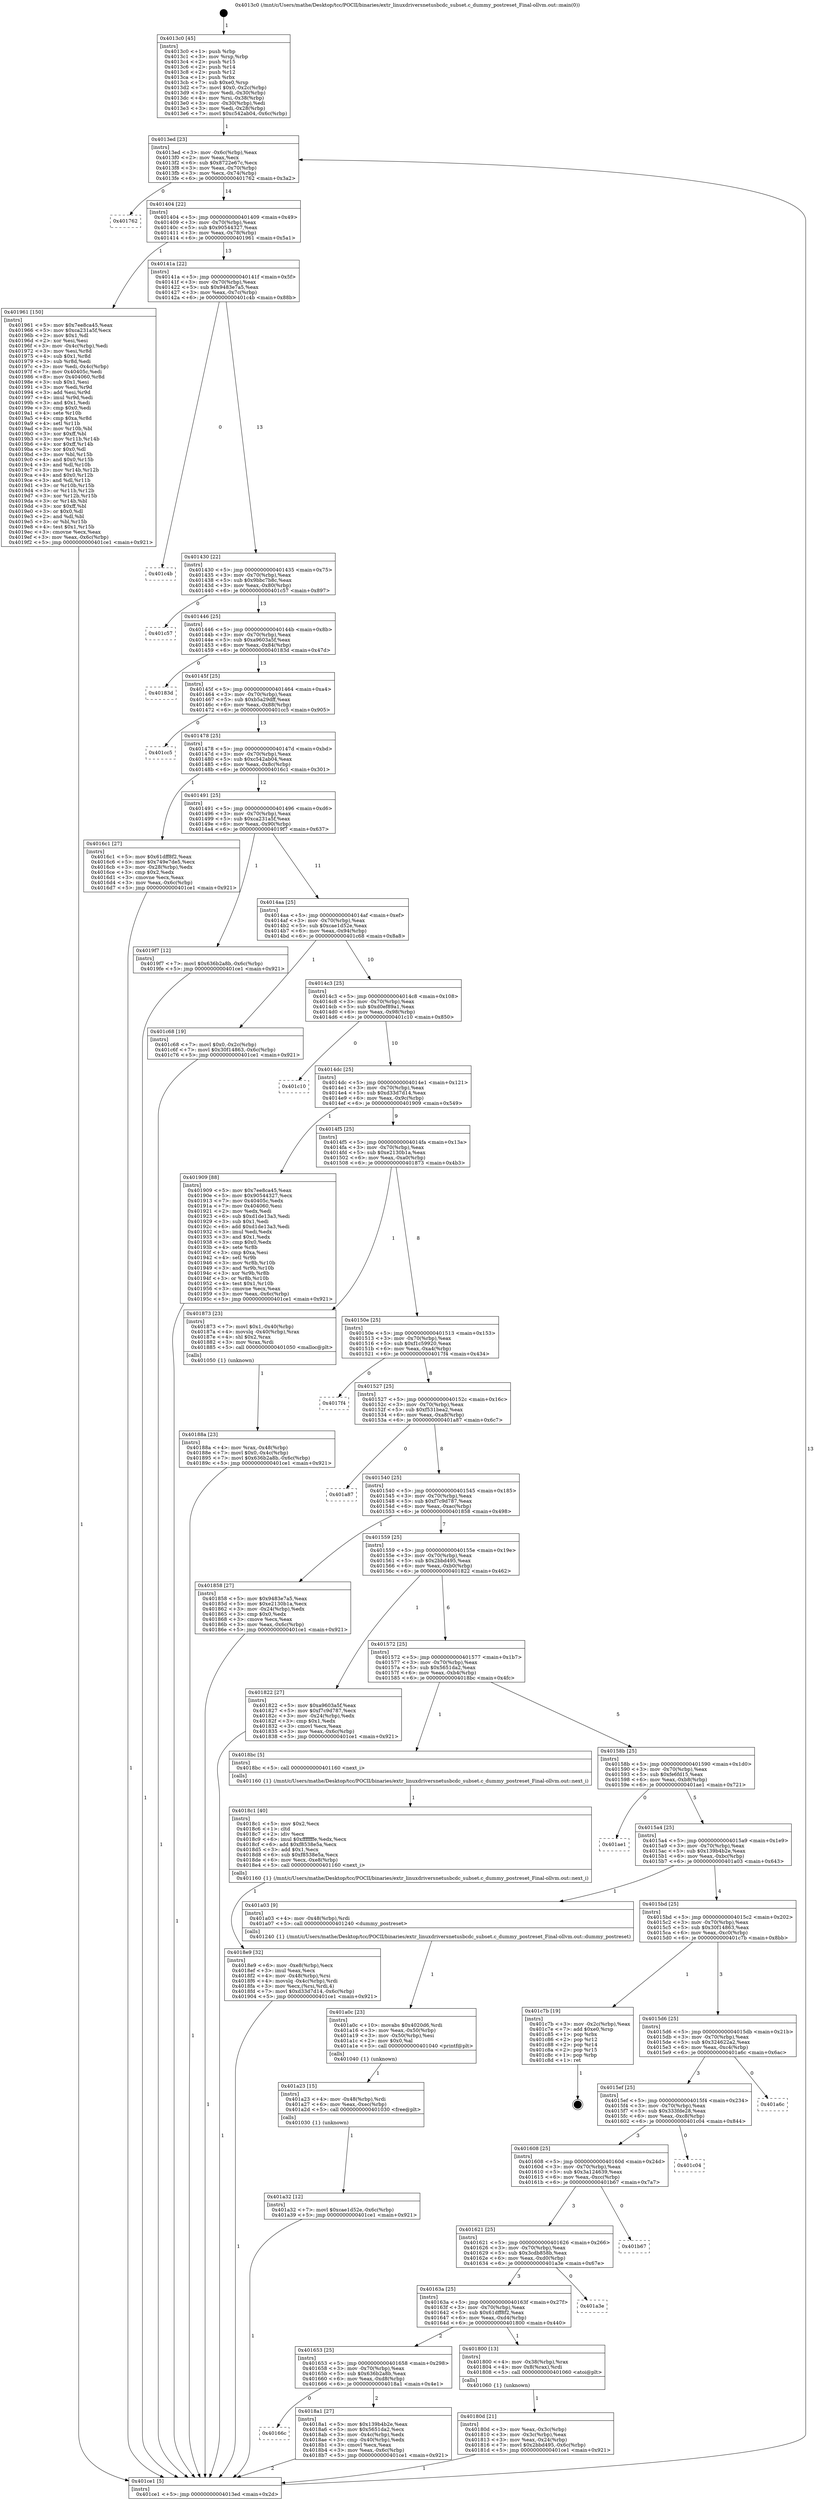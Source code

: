 digraph "0x4013c0" {
  label = "0x4013c0 (/mnt/c/Users/mathe/Desktop/tcc/POCII/binaries/extr_linuxdriversnetusbcdc_subset.c_dummy_postreset_Final-ollvm.out::main(0))"
  labelloc = "t"
  node[shape=record]

  Entry [label="",width=0.3,height=0.3,shape=circle,fillcolor=black,style=filled]
  "0x4013ed" [label="{
     0x4013ed [23]\l
     | [instrs]\l
     &nbsp;&nbsp;0x4013ed \<+3\>: mov -0x6c(%rbp),%eax\l
     &nbsp;&nbsp;0x4013f0 \<+2\>: mov %eax,%ecx\l
     &nbsp;&nbsp;0x4013f2 \<+6\>: sub $0x8722e67c,%ecx\l
     &nbsp;&nbsp;0x4013f8 \<+3\>: mov %eax,-0x70(%rbp)\l
     &nbsp;&nbsp;0x4013fb \<+3\>: mov %ecx,-0x74(%rbp)\l
     &nbsp;&nbsp;0x4013fe \<+6\>: je 0000000000401762 \<main+0x3a2\>\l
  }"]
  "0x401762" [label="{
     0x401762\l
  }", style=dashed]
  "0x401404" [label="{
     0x401404 [22]\l
     | [instrs]\l
     &nbsp;&nbsp;0x401404 \<+5\>: jmp 0000000000401409 \<main+0x49\>\l
     &nbsp;&nbsp;0x401409 \<+3\>: mov -0x70(%rbp),%eax\l
     &nbsp;&nbsp;0x40140c \<+5\>: sub $0x90544327,%eax\l
     &nbsp;&nbsp;0x401411 \<+3\>: mov %eax,-0x78(%rbp)\l
     &nbsp;&nbsp;0x401414 \<+6\>: je 0000000000401961 \<main+0x5a1\>\l
  }"]
  Exit [label="",width=0.3,height=0.3,shape=circle,fillcolor=black,style=filled,peripheries=2]
  "0x401961" [label="{
     0x401961 [150]\l
     | [instrs]\l
     &nbsp;&nbsp;0x401961 \<+5\>: mov $0x7ee8ca45,%eax\l
     &nbsp;&nbsp;0x401966 \<+5\>: mov $0xca231a5f,%ecx\l
     &nbsp;&nbsp;0x40196b \<+2\>: mov $0x1,%dl\l
     &nbsp;&nbsp;0x40196d \<+2\>: xor %esi,%esi\l
     &nbsp;&nbsp;0x40196f \<+3\>: mov -0x4c(%rbp),%edi\l
     &nbsp;&nbsp;0x401972 \<+3\>: mov %esi,%r8d\l
     &nbsp;&nbsp;0x401975 \<+4\>: sub $0x1,%r8d\l
     &nbsp;&nbsp;0x401979 \<+3\>: sub %r8d,%edi\l
     &nbsp;&nbsp;0x40197c \<+3\>: mov %edi,-0x4c(%rbp)\l
     &nbsp;&nbsp;0x40197f \<+7\>: mov 0x40405c,%edi\l
     &nbsp;&nbsp;0x401986 \<+8\>: mov 0x404060,%r8d\l
     &nbsp;&nbsp;0x40198e \<+3\>: sub $0x1,%esi\l
     &nbsp;&nbsp;0x401991 \<+3\>: mov %edi,%r9d\l
     &nbsp;&nbsp;0x401994 \<+3\>: add %esi,%r9d\l
     &nbsp;&nbsp;0x401997 \<+4\>: imul %r9d,%edi\l
     &nbsp;&nbsp;0x40199b \<+3\>: and $0x1,%edi\l
     &nbsp;&nbsp;0x40199e \<+3\>: cmp $0x0,%edi\l
     &nbsp;&nbsp;0x4019a1 \<+4\>: sete %r10b\l
     &nbsp;&nbsp;0x4019a5 \<+4\>: cmp $0xa,%r8d\l
     &nbsp;&nbsp;0x4019a9 \<+4\>: setl %r11b\l
     &nbsp;&nbsp;0x4019ad \<+3\>: mov %r10b,%bl\l
     &nbsp;&nbsp;0x4019b0 \<+3\>: xor $0xff,%bl\l
     &nbsp;&nbsp;0x4019b3 \<+3\>: mov %r11b,%r14b\l
     &nbsp;&nbsp;0x4019b6 \<+4\>: xor $0xff,%r14b\l
     &nbsp;&nbsp;0x4019ba \<+3\>: xor $0x0,%dl\l
     &nbsp;&nbsp;0x4019bd \<+3\>: mov %bl,%r15b\l
     &nbsp;&nbsp;0x4019c0 \<+4\>: and $0x0,%r15b\l
     &nbsp;&nbsp;0x4019c4 \<+3\>: and %dl,%r10b\l
     &nbsp;&nbsp;0x4019c7 \<+3\>: mov %r14b,%r12b\l
     &nbsp;&nbsp;0x4019ca \<+4\>: and $0x0,%r12b\l
     &nbsp;&nbsp;0x4019ce \<+3\>: and %dl,%r11b\l
     &nbsp;&nbsp;0x4019d1 \<+3\>: or %r10b,%r15b\l
     &nbsp;&nbsp;0x4019d4 \<+3\>: or %r11b,%r12b\l
     &nbsp;&nbsp;0x4019d7 \<+3\>: xor %r12b,%r15b\l
     &nbsp;&nbsp;0x4019da \<+3\>: or %r14b,%bl\l
     &nbsp;&nbsp;0x4019dd \<+3\>: xor $0xff,%bl\l
     &nbsp;&nbsp;0x4019e0 \<+3\>: or $0x0,%dl\l
     &nbsp;&nbsp;0x4019e3 \<+2\>: and %dl,%bl\l
     &nbsp;&nbsp;0x4019e5 \<+3\>: or %bl,%r15b\l
     &nbsp;&nbsp;0x4019e8 \<+4\>: test $0x1,%r15b\l
     &nbsp;&nbsp;0x4019ec \<+3\>: cmovne %ecx,%eax\l
     &nbsp;&nbsp;0x4019ef \<+3\>: mov %eax,-0x6c(%rbp)\l
     &nbsp;&nbsp;0x4019f2 \<+5\>: jmp 0000000000401ce1 \<main+0x921\>\l
  }"]
  "0x40141a" [label="{
     0x40141a [22]\l
     | [instrs]\l
     &nbsp;&nbsp;0x40141a \<+5\>: jmp 000000000040141f \<main+0x5f\>\l
     &nbsp;&nbsp;0x40141f \<+3\>: mov -0x70(%rbp),%eax\l
     &nbsp;&nbsp;0x401422 \<+5\>: sub $0x9483e7a5,%eax\l
     &nbsp;&nbsp;0x401427 \<+3\>: mov %eax,-0x7c(%rbp)\l
     &nbsp;&nbsp;0x40142a \<+6\>: je 0000000000401c4b \<main+0x88b\>\l
  }"]
  "0x401a32" [label="{
     0x401a32 [12]\l
     | [instrs]\l
     &nbsp;&nbsp;0x401a32 \<+7\>: movl $0xcae1d52e,-0x6c(%rbp)\l
     &nbsp;&nbsp;0x401a39 \<+5\>: jmp 0000000000401ce1 \<main+0x921\>\l
  }"]
  "0x401c4b" [label="{
     0x401c4b\l
  }", style=dashed]
  "0x401430" [label="{
     0x401430 [22]\l
     | [instrs]\l
     &nbsp;&nbsp;0x401430 \<+5\>: jmp 0000000000401435 \<main+0x75\>\l
     &nbsp;&nbsp;0x401435 \<+3\>: mov -0x70(%rbp),%eax\l
     &nbsp;&nbsp;0x401438 \<+5\>: sub $0x9bbc7b8c,%eax\l
     &nbsp;&nbsp;0x40143d \<+3\>: mov %eax,-0x80(%rbp)\l
     &nbsp;&nbsp;0x401440 \<+6\>: je 0000000000401c57 \<main+0x897\>\l
  }"]
  "0x401a23" [label="{
     0x401a23 [15]\l
     | [instrs]\l
     &nbsp;&nbsp;0x401a23 \<+4\>: mov -0x48(%rbp),%rdi\l
     &nbsp;&nbsp;0x401a27 \<+6\>: mov %eax,-0xec(%rbp)\l
     &nbsp;&nbsp;0x401a2d \<+5\>: call 0000000000401030 \<free@plt\>\l
     | [calls]\l
     &nbsp;&nbsp;0x401030 \{1\} (unknown)\l
  }"]
  "0x401c57" [label="{
     0x401c57\l
  }", style=dashed]
  "0x401446" [label="{
     0x401446 [25]\l
     | [instrs]\l
     &nbsp;&nbsp;0x401446 \<+5\>: jmp 000000000040144b \<main+0x8b\>\l
     &nbsp;&nbsp;0x40144b \<+3\>: mov -0x70(%rbp),%eax\l
     &nbsp;&nbsp;0x40144e \<+5\>: sub $0xa9603a5f,%eax\l
     &nbsp;&nbsp;0x401453 \<+6\>: mov %eax,-0x84(%rbp)\l
     &nbsp;&nbsp;0x401459 \<+6\>: je 000000000040183d \<main+0x47d\>\l
  }"]
  "0x401a0c" [label="{
     0x401a0c [23]\l
     | [instrs]\l
     &nbsp;&nbsp;0x401a0c \<+10\>: movabs $0x4020d6,%rdi\l
     &nbsp;&nbsp;0x401a16 \<+3\>: mov %eax,-0x50(%rbp)\l
     &nbsp;&nbsp;0x401a19 \<+3\>: mov -0x50(%rbp),%esi\l
     &nbsp;&nbsp;0x401a1c \<+2\>: mov $0x0,%al\l
     &nbsp;&nbsp;0x401a1e \<+5\>: call 0000000000401040 \<printf@plt\>\l
     | [calls]\l
     &nbsp;&nbsp;0x401040 \{1\} (unknown)\l
  }"]
  "0x40183d" [label="{
     0x40183d\l
  }", style=dashed]
  "0x40145f" [label="{
     0x40145f [25]\l
     | [instrs]\l
     &nbsp;&nbsp;0x40145f \<+5\>: jmp 0000000000401464 \<main+0xa4\>\l
     &nbsp;&nbsp;0x401464 \<+3\>: mov -0x70(%rbp),%eax\l
     &nbsp;&nbsp;0x401467 \<+5\>: sub $0xb5a29dff,%eax\l
     &nbsp;&nbsp;0x40146c \<+6\>: mov %eax,-0x88(%rbp)\l
     &nbsp;&nbsp;0x401472 \<+6\>: je 0000000000401cc5 \<main+0x905\>\l
  }"]
  "0x4018e9" [label="{
     0x4018e9 [32]\l
     | [instrs]\l
     &nbsp;&nbsp;0x4018e9 \<+6\>: mov -0xe8(%rbp),%ecx\l
     &nbsp;&nbsp;0x4018ef \<+3\>: imul %eax,%ecx\l
     &nbsp;&nbsp;0x4018f2 \<+4\>: mov -0x48(%rbp),%rsi\l
     &nbsp;&nbsp;0x4018f6 \<+4\>: movslq -0x4c(%rbp),%rdi\l
     &nbsp;&nbsp;0x4018fa \<+3\>: mov %ecx,(%rsi,%rdi,4)\l
     &nbsp;&nbsp;0x4018fd \<+7\>: movl $0xd33d7d14,-0x6c(%rbp)\l
     &nbsp;&nbsp;0x401904 \<+5\>: jmp 0000000000401ce1 \<main+0x921\>\l
  }"]
  "0x401cc5" [label="{
     0x401cc5\l
  }", style=dashed]
  "0x401478" [label="{
     0x401478 [25]\l
     | [instrs]\l
     &nbsp;&nbsp;0x401478 \<+5\>: jmp 000000000040147d \<main+0xbd\>\l
     &nbsp;&nbsp;0x40147d \<+3\>: mov -0x70(%rbp),%eax\l
     &nbsp;&nbsp;0x401480 \<+5\>: sub $0xc542ab04,%eax\l
     &nbsp;&nbsp;0x401485 \<+6\>: mov %eax,-0x8c(%rbp)\l
     &nbsp;&nbsp;0x40148b \<+6\>: je 00000000004016c1 \<main+0x301\>\l
  }"]
  "0x4018c1" [label="{
     0x4018c1 [40]\l
     | [instrs]\l
     &nbsp;&nbsp;0x4018c1 \<+5\>: mov $0x2,%ecx\l
     &nbsp;&nbsp;0x4018c6 \<+1\>: cltd\l
     &nbsp;&nbsp;0x4018c7 \<+2\>: idiv %ecx\l
     &nbsp;&nbsp;0x4018c9 \<+6\>: imul $0xfffffffe,%edx,%ecx\l
     &nbsp;&nbsp;0x4018cf \<+6\>: add $0xf8538e5a,%ecx\l
     &nbsp;&nbsp;0x4018d5 \<+3\>: add $0x1,%ecx\l
     &nbsp;&nbsp;0x4018d8 \<+6\>: sub $0xf8538e5a,%ecx\l
     &nbsp;&nbsp;0x4018de \<+6\>: mov %ecx,-0xe8(%rbp)\l
     &nbsp;&nbsp;0x4018e4 \<+5\>: call 0000000000401160 \<next_i\>\l
     | [calls]\l
     &nbsp;&nbsp;0x401160 \{1\} (/mnt/c/Users/mathe/Desktop/tcc/POCII/binaries/extr_linuxdriversnetusbcdc_subset.c_dummy_postreset_Final-ollvm.out::next_i)\l
  }"]
  "0x4016c1" [label="{
     0x4016c1 [27]\l
     | [instrs]\l
     &nbsp;&nbsp;0x4016c1 \<+5\>: mov $0x61dff8f2,%eax\l
     &nbsp;&nbsp;0x4016c6 \<+5\>: mov $0x749e7de5,%ecx\l
     &nbsp;&nbsp;0x4016cb \<+3\>: mov -0x28(%rbp),%edx\l
     &nbsp;&nbsp;0x4016ce \<+3\>: cmp $0x2,%edx\l
     &nbsp;&nbsp;0x4016d1 \<+3\>: cmovne %ecx,%eax\l
     &nbsp;&nbsp;0x4016d4 \<+3\>: mov %eax,-0x6c(%rbp)\l
     &nbsp;&nbsp;0x4016d7 \<+5\>: jmp 0000000000401ce1 \<main+0x921\>\l
  }"]
  "0x401491" [label="{
     0x401491 [25]\l
     | [instrs]\l
     &nbsp;&nbsp;0x401491 \<+5\>: jmp 0000000000401496 \<main+0xd6\>\l
     &nbsp;&nbsp;0x401496 \<+3\>: mov -0x70(%rbp),%eax\l
     &nbsp;&nbsp;0x401499 \<+5\>: sub $0xca231a5f,%eax\l
     &nbsp;&nbsp;0x40149e \<+6\>: mov %eax,-0x90(%rbp)\l
     &nbsp;&nbsp;0x4014a4 \<+6\>: je 00000000004019f7 \<main+0x637\>\l
  }"]
  "0x401ce1" [label="{
     0x401ce1 [5]\l
     | [instrs]\l
     &nbsp;&nbsp;0x401ce1 \<+5\>: jmp 00000000004013ed \<main+0x2d\>\l
  }"]
  "0x4013c0" [label="{
     0x4013c0 [45]\l
     | [instrs]\l
     &nbsp;&nbsp;0x4013c0 \<+1\>: push %rbp\l
     &nbsp;&nbsp;0x4013c1 \<+3\>: mov %rsp,%rbp\l
     &nbsp;&nbsp;0x4013c4 \<+2\>: push %r15\l
     &nbsp;&nbsp;0x4013c6 \<+2\>: push %r14\l
     &nbsp;&nbsp;0x4013c8 \<+2\>: push %r12\l
     &nbsp;&nbsp;0x4013ca \<+1\>: push %rbx\l
     &nbsp;&nbsp;0x4013cb \<+7\>: sub $0xe0,%rsp\l
     &nbsp;&nbsp;0x4013d2 \<+7\>: movl $0x0,-0x2c(%rbp)\l
     &nbsp;&nbsp;0x4013d9 \<+3\>: mov %edi,-0x30(%rbp)\l
     &nbsp;&nbsp;0x4013dc \<+4\>: mov %rsi,-0x38(%rbp)\l
     &nbsp;&nbsp;0x4013e0 \<+3\>: mov -0x30(%rbp),%edi\l
     &nbsp;&nbsp;0x4013e3 \<+3\>: mov %edi,-0x28(%rbp)\l
     &nbsp;&nbsp;0x4013e6 \<+7\>: movl $0xc542ab04,-0x6c(%rbp)\l
  }"]
  "0x40166c" [label="{
     0x40166c\l
  }", style=dashed]
  "0x4019f7" [label="{
     0x4019f7 [12]\l
     | [instrs]\l
     &nbsp;&nbsp;0x4019f7 \<+7\>: movl $0x636b2a8b,-0x6c(%rbp)\l
     &nbsp;&nbsp;0x4019fe \<+5\>: jmp 0000000000401ce1 \<main+0x921\>\l
  }"]
  "0x4014aa" [label="{
     0x4014aa [25]\l
     | [instrs]\l
     &nbsp;&nbsp;0x4014aa \<+5\>: jmp 00000000004014af \<main+0xef\>\l
     &nbsp;&nbsp;0x4014af \<+3\>: mov -0x70(%rbp),%eax\l
     &nbsp;&nbsp;0x4014b2 \<+5\>: sub $0xcae1d52e,%eax\l
     &nbsp;&nbsp;0x4014b7 \<+6\>: mov %eax,-0x94(%rbp)\l
     &nbsp;&nbsp;0x4014bd \<+6\>: je 0000000000401c68 \<main+0x8a8\>\l
  }"]
  "0x4018a1" [label="{
     0x4018a1 [27]\l
     | [instrs]\l
     &nbsp;&nbsp;0x4018a1 \<+5\>: mov $0x139b4b2e,%eax\l
     &nbsp;&nbsp;0x4018a6 \<+5\>: mov $0x5651da2,%ecx\l
     &nbsp;&nbsp;0x4018ab \<+3\>: mov -0x4c(%rbp),%edx\l
     &nbsp;&nbsp;0x4018ae \<+3\>: cmp -0x40(%rbp),%edx\l
     &nbsp;&nbsp;0x4018b1 \<+3\>: cmovl %ecx,%eax\l
     &nbsp;&nbsp;0x4018b4 \<+3\>: mov %eax,-0x6c(%rbp)\l
     &nbsp;&nbsp;0x4018b7 \<+5\>: jmp 0000000000401ce1 \<main+0x921\>\l
  }"]
  "0x401c68" [label="{
     0x401c68 [19]\l
     | [instrs]\l
     &nbsp;&nbsp;0x401c68 \<+7\>: movl $0x0,-0x2c(%rbp)\l
     &nbsp;&nbsp;0x401c6f \<+7\>: movl $0x30f14863,-0x6c(%rbp)\l
     &nbsp;&nbsp;0x401c76 \<+5\>: jmp 0000000000401ce1 \<main+0x921\>\l
  }"]
  "0x4014c3" [label="{
     0x4014c3 [25]\l
     | [instrs]\l
     &nbsp;&nbsp;0x4014c3 \<+5\>: jmp 00000000004014c8 \<main+0x108\>\l
     &nbsp;&nbsp;0x4014c8 \<+3\>: mov -0x70(%rbp),%eax\l
     &nbsp;&nbsp;0x4014cb \<+5\>: sub $0xd0ef89a1,%eax\l
     &nbsp;&nbsp;0x4014d0 \<+6\>: mov %eax,-0x98(%rbp)\l
     &nbsp;&nbsp;0x4014d6 \<+6\>: je 0000000000401c10 \<main+0x850\>\l
  }"]
  "0x40188a" [label="{
     0x40188a [23]\l
     | [instrs]\l
     &nbsp;&nbsp;0x40188a \<+4\>: mov %rax,-0x48(%rbp)\l
     &nbsp;&nbsp;0x40188e \<+7\>: movl $0x0,-0x4c(%rbp)\l
     &nbsp;&nbsp;0x401895 \<+7\>: movl $0x636b2a8b,-0x6c(%rbp)\l
     &nbsp;&nbsp;0x40189c \<+5\>: jmp 0000000000401ce1 \<main+0x921\>\l
  }"]
  "0x401c10" [label="{
     0x401c10\l
  }", style=dashed]
  "0x4014dc" [label="{
     0x4014dc [25]\l
     | [instrs]\l
     &nbsp;&nbsp;0x4014dc \<+5\>: jmp 00000000004014e1 \<main+0x121\>\l
     &nbsp;&nbsp;0x4014e1 \<+3\>: mov -0x70(%rbp),%eax\l
     &nbsp;&nbsp;0x4014e4 \<+5\>: sub $0xd33d7d14,%eax\l
     &nbsp;&nbsp;0x4014e9 \<+6\>: mov %eax,-0x9c(%rbp)\l
     &nbsp;&nbsp;0x4014ef \<+6\>: je 0000000000401909 \<main+0x549\>\l
  }"]
  "0x40180d" [label="{
     0x40180d [21]\l
     | [instrs]\l
     &nbsp;&nbsp;0x40180d \<+3\>: mov %eax,-0x3c(%rbp)\l
     &nbsp;&nbsp;0x401810 \<+3\>: mov -0x3c(%rbp),%eax\l
     &nbsp;&nbsp;0x401813 \<+3\>: mov %eax,-0x24(%rbp)\l
     &nbsp;&nbsp;0x401816 \<+7\>: movl $0x2bbd495,-0x6c(%rbp)\l
     &nbsp;&nbsp;0x40181d \<+5\>: jmp 0000000000401ce1 \<main+0x921\>\l
  }"]
  "0x401909" [label="{
     0x401909 [88]\l
     | [instrs]\l
     &nbsp;&nbsp;0x401909 \<+5\>: mov $0x7ee8ca45,%eax\l
     &nbsp;&nbsp;0x40190e \<+5\>: mov $0x90544327,%ecx\l
     &nbsp;&nbsp;0x401913 \<+7\>: mov 0x40405c,%edx\l
     &nbsp;&nbsp;0x40191a \<+7\>: mov 0x404060,%esi\l
     &nbsp;&nbsp;0x401921 \<+2\>: mov %edx,%edi\l
     &nbsp;&nbsp;0x401923 \<+6\>: sub $0xd1de13a3,%edi\l
     &nbsp;&nbsp;0x401929 \<+3\>: sub $0x1,%edi\l
     &nbsp;&nbsp;0x40192c \<+6\>: add $0xd1de13a3,%edi\l
     &nbsp;&nbsp;0x401932 \<+3\>: imul %edi,%edx\l
     &nbsp;&nbsp;0x401935 \<+3\>: and $0x1,%edx\l
     &nbsp;&nbsp;0x401938 \<+3\>: cmp $0x0,%edx\l
     &nbsp;&nbsp;0x40193b \<+4\>: sete %r8b\l
     &nbsp;&nbsp;0x40193f \<+3\>: cmp $0xa,%esi\l
     &nbsp;&nbsp;0x401942 \<+4\>: setl %r9b\l
     &nbsp;&nbsp;0x401946 \<+3\>: mov %r8b,%r10b\l
     &nbsp;&nbsp;0x401949 \<+3\>: and %r9b,%r10b\l
     &nbsp;&nbsp;0x40194c \<+3\>: xor %r9b,%r8b\l
     &nbsp;&nbsp;0x40194f \<+3\>: or %r8b,%r10b\l
     &nbsp;&nbsp;0x401952 \<+4\>: test $0x1,%r10b\l
     &nbsp;&nbsp;0x401956 \<+3\>: cmovne %ecx,%eax\l
     &nbsp;&nbsp;0x401959 \<+3\>: mov %eax,-0x6c(%rbp)\l
     &nbsp;&nbsp;0x40195c \<+5\>: jmp 0000000000401ce1 \<main+0x921\>\l
  }"]
  "0x4014f5" [label="{
     0x4014f5 [25]\l
     | [instrs]\l
     &nbsp;&nbsp;0x4014f5 \<+5\>: jmp 00000000004014fa \<main+0x13a\>\l
     &nbsp;&nbsp;0x4014fa \<+3\>: mov -0x70(%rbp),%eax\l
     &nbsp;&nbsp;0x4014fd \<+5\>: sub $0xe2130b1a,%eax\l
     &nbsp;&nbsp;0x401502 \<+6\>: mov %eax,-0xa0(%rbp)\l
     &nbsp;&nbsp;0x401508 \<+6\>: je 0000000000401873 \<main+0x4b3\>\l
  }"]
  "0x401653" [label="{
     0x401653 [25]\l
     | [instrs]\l
     &nbsp;&nbsp;0x401653 \<+5\>: jmp 0000000000401658 \<main+0x298\>\l
     &nbsp;&nbsp;0x401658 \<+3\>: mov -0x70(%rbp),%eax\l
     &nbsp;&nbsp;0x40165b \<+5\>: sub $0x636b2a8b,%eax\l
     &nbsp;&nbsp;0x401660 \<+6\>: mov %eax,-0xd8(%rbp)\l
     &nbsp;&nbsp;0x401666 \<+6\>: je 00000000004018a1 \<main+0x4e1\>\l
  }"]
  "0x401873" [label="{
     0x401873 [23]\l
     | [instrs]\l
     &nbsp;&nbsp;0x401873 \<+7\>: movl $0x1,-0x40(%rbp)\l
     &nbsp;&nbsp;0x40187a \<+4\>: movslq -0x40(%rbp),%rax\l
     &nbsp;&nbsp;0x40187e \<+4\>: shl $0x2,%rax\l
     &nbsp;&nbsp;0x401882 \<+3\>: mov %rax,%rdi\l
     &nbsp;&nbsp;0x401885 \<+5\>: call 0000000000401050 \<malloc@plt\>\l
     | [calls]\l
     &nbsp;&nbsp;0x401050 \{1\} (unknown)\l
  }"]
  "0x40150e" [label="{
     0x40150e [25]\l
     | [instrs]\l
     &nbsp;&nbsp;0x40150e \<+5\>: jmp 0000000000401513 \<main+0x153\>\l
     &nbsp;&nbsp;0x401513 \<+3\>: mov -0x70(%rbp),%eax\l
     &nbsp;&nbsp;0x401516 \<+5\>: sub $0xf1c59920,%eax\l
     &nbsp;&nbsp;0x40151b \<+6\>: mov %eax,-0xa4(%rbp)\l
     &nbsp;&nbsp;0x401521 \<+6\>: je 00000000004017f4 \<main+0x434\>\l
  }"]
  "0x401800" [label="{
     0x401800 [13]\l
     | [instrs]\l
     &nbsp;&nbsp;0x401800 \<+4\>: mov -0x38(%rbp),%rax\l
     &nbsp;&nbsp;0x401804 \<+4\>: mov 0x8(%rax),%rdi\l
     &nbsp;&nbsp;0x401808 \<+5\>: call 0000000000401060 \<atoi@plt\>\l
     | [calls]\l
     &nbsp;&nbsp;0x401060 \{1\} (unknown)\l
  }"]
  "0x4017f4" [label="{
     0x4017f4\l
  }", style=dashed]
  "0x401527" [label="{
     0x401527 [25]\l
     | [instrs]\l
     &nbsp;&nbsp;0x401527 \<+5\>: jmp 000000000040152c \<main+0x16c\>\l
     &nbsp;&nbsp;0x40152c \<+3\>: mov -0x70(%rbp),%eax\l
     &nbsp;&nbsp;0x40152f \<+5\>: sub $0xf531bea2,%eax\l
     &nbsp;&nbsp;0x401534 \<+6\>: mov %eax,-0xa8(%rbp)\l
     &nbsp;&nbsp;0x40153a \<+6\>: je 0000000000401a87 \<main+0x6c7\>\l
  }"]
  "0x40163a" [label="{
     0x40163a [25]\l
     | [instrs]\l
     &nbsp;&nbsp;0x40163a \<+5\>: jmp 000000000040163f \<main+0x27f\>\l
     &nbsp;&nbsp;0x40163f \<+3\>: mov -0x70(%rbp),%eax\l
     &nbsp;&nbsp;0x401642 \<+5\>: sub $0x61dff8f2,%eax\l
     &nbsp;&nbsp;0x401647 \<+6\>: mov %eax,-0xd4(%rbp)\l
     &nbsp;&nbsp;0x40164d \<+6\>: je 0000000000401800 \<main+0x440\>\l
  }"]
  "0x401a87" [label="{
     0x401a87\l
  }", style=dashed]
  "0x401540" [label="{
     0x401540 [25]\l
     | [instrs]\l
     &nbsp;&nbsp;0x401540 \<+5\>: jmp 0000000000401545 \<main+0x185\>\l
     &nbsp;&nbsp;0x401545 \<+3\>: mov -0x70(%rbp),%eax\l
     &nbsp;&nbsp;0x401548 \<+5\>: sub $0xf7c9d787,%eax\l
     &nbsp;&nbsp;0x40154d \<+6\>: mov %eax,-0xac(%rbp)\l
     &nbsp;&nbsp;0x401553 \<+6\>: je 0000000000401858 \<main+0x498\>\l
  }"]
  "0x401a3e" [label="{
     0x401a3e\l
  }", style=dashed]
  "0x401858" [label="{
     0x401858 [27]\l
     | [instrs]\l
     &nbsp;&nbsp;0x401858 \<+5\>: mov $0x9483e7a5,%eax\l
     &nbsp;&nbsp;0x40185d \<+5\>: mov $0xe2130b1a,%ecx\l
     &nbsp;&nbsp;0x401862 \<+3\>: mov -0x24(%rbp),%edx\l
     &nbsp;&nbsp;0x401865 \<+3\>: cmp $0x0,%edx\l
     &nbsp;&nbsp;0x401868 \<+3\>: cmove %ecx,%eax\l
     &nbsp;&nbsp;0x40186b \<+3\>: mov %eax,-0x6c(%rbp)\l
     &nbsp;&nbsp;0x40186e \<+5\>: jmp 0000000000401ce1 \<main+0x921\>\l
  }"]
  "0x401559" [label="{
     0x401559 [25]\l
     | [instrs]\l
     &nbsp;&nbsp;0x401559 \<+5\>: jmp 000000000040155e \<main+0x19e\>\l
     &nbsp;&nbsp;0x40155e \<+3\>: mov -0x70(%rbp),%eax\l
     &nbsp;&nbsp;0x401561 \<+5\>: sub $0x2bbd495,%eax\l
     &nbsp;&nbsp;0x401566 \<+6\>: mov %eax,-0xb0(%rbp)\l
     &nbsp;&nbsp;0x40156c \<+6\>: je 0000000000401822 \<main+0x462\>\l
  }"]
  "0x401621" [label="{
     0x401621 [25]\l
     | [instrs]\l
     &nbsp;&nbsp;0x401621 \<+5\>: jmp 0000000000401626 \<main+0x266\>\l
     &nbsp;&nbsp;0x401626 \<+3\>: mov -0x70(%rbp),%eax\l
     &nbsp;&nbsp;0x401629 \<+5\>: sub $0x3cdb858b,%eax\l
     &nbsp;&nbsp;0x40162e \<+6\>: mov %eax,-0xd0(%rbp)\l
     &nbsp;&nbsp;0x401634 \<+6\>: je 0000000000401a3e \<main+0x67e\>\l
  }"]
  "0x401822" [label="{
     0x401822 [27]\l
     | [instrs]\l
     &nbsp;&nbsp;0x401822 \<+5\>: mov $0xa9603a5f,%eax\l
     &nbsp;&nbsp;0x401827 \<+5\>: mov $0xf7c9d787,%ecx\l
     &nbsp;&nbsp;0x40182c \<+3\>: mov -0x24(%rbp),%edx\l
     &nbsp;&nbsp;0x40182f \<+3\>: cmp $0x1,%edx\l
     &nbsp;&nbsp;0x401832 \<+3\>: cmovl %ecx,%eax\l
     &nbsp;&nbsp;0x401835 \<+3\>: mov %eax,-0x6c(%rbp)\l
     &nbsp;&nbsp;0x401838 \<+5\>: jmp 0000000000401ce1 \<main+0x921\>\l
  }"]
  "0x401572" [label="{
     0x401572 [25]\l
     | [instrs]\l
     &nbsp;&nbsp;0x401572 \<+5\>: jmp 0000000000401577 \<main+0x1b7\>\l
     &nbsp;&nbsp;0x401577 \<+3\>: mov -0x70(%rbp),%eax\l
     &nbsp;&nbsp;0x40157a \<+5\>: sub $0x5651da2,%eax\l
     &nbsp;&nbsp;0x40157f \<+6\>: mov %eax,-0xb4(%rbp)\l
     &nbsp;&nbsp;0x401585 \<+6\>: je 00000000004018bc \<main+0x4fc\>\l
  }"]
  "0x401b67" [label="{
     0x401b67\l
  }", style=dashed]
  "0x4018bc" [label="{
     0x4018bc [5]\l
     | [instrs]\l
     &nbsp;&nbsp;0x4018bc \<+5\>: call 0000000000401160 \<next_i\>\l
     | [calls]\l
     &nbsp;&nbsp;0x401160 \{1\} (/mnt/c/Users/mathe/Desktop/tcc/POCII/binaries/extr_linuxdriversnetusbcdc_subset.c_dummy_postreset_Final-ollvm.out::next_i)\l
  }"]
  "0x40158b" [label="{
     0x40158b [25]\l
     | [instrs]\l
     &nbsp;&nbsp;0x40158b \<+5\>: jmp 0000000000401590 \<main+0x1d0\>\l
     &nbsp;&nbsp;0x401590 \<+3\>: mov -0x70(%rbp),%eax\l
     &nbsp;&nbsp;0x401593 \<+5\>: sub $0xfe6fd15,%eax\l
     &nbsp;&nbsp;0x401598 \<+6\>: mov %eax,-0xb8(%rbp)\l
     &nbsp;&nbsp;0x40159e \<+6\>: je 0000000000401ae1 \<main+0x721\>\l
  }"]
  "0x401608" [label="{
     0x401608 [25]\l
     | [instrs]\l
     &nbsp;&nbsp;0x401608 \<+5\>: jmp 000000000040160d \<main+0x24d\>\l
     &nbsp;&nbsp;0x40160d \<+3\>: mov -0x70(%rbp),%eax\l
     &nbsp;&nbsp;0x401610 \<+5\>: sub $0x3a124639,%eax\l
     &nbsp;&nbsp;0x401615 \<+6\>: mov %eax,-0xcc(%rbp)\l
     &nbsp;&nbsp;0x40161b \<+6\>: je 0000000000401b67 \<main+0x7a7\>\l
  }"]
  "0x401ae1" [label="{
     0x401ae1\l
  }", style=dashed]
  "0x4015a4" [label="{
     0x4015a4 [25]\l
     | [instrs]\l
     &nbsp;&nbsp;0x4015a4 \<+5\>: jmp 00000000004015a9 \<main+0x1e9\>\l
     &nbsp;&nbsp;0x4015a9 \<+3\>: mov -0x70(%rbp),%eax\l
     &nbsp;&nbsp;0x4015ac \<+5\>: sub $0x139b4b2e,%eax\l
     &nbsp;&nbsp;0x4015b1 \<+6\>: mov %eax,-0xbc(%rbp)\l
     &nbsp;&nbsp;0x4015b7 \<+6\>: je 0000000000401a03 \<main+0x643\>\l
  }"]
  "0x401c04" [label="{
     0x401c04\l
  }", style=dashed]
  "0x401a03" [label="{
     0x401a03 [9]\l
     | [instrs]\l
     &nbsp;&nbsp;0x401a03 \<+4\>: mov -0x48(%rbp),%rdi\l
     &nbsp;&nbsp;0x401a07 \<+5\>: call 0000000000401240 \<dummy_postreset\>\l
     | [calls]\l
     &nbsp;&nbsp;0x401240 \{1\} (/mnt/c/Users/mathe/Desktop/tcc/POCII/binaries/extr_linuxdriversnetusbcdc_subset.c_dummy_postreset_Final-ollvm.out::dummy_postreset)\l
  }"]
  "0x4015bd" [label="{
     0x4015bd [25]\l
     | [instrs]\l
     &nbsp;&nbsp;0x4015bd \<+5\>: jmp 00000000004015c2 \<main+0x202\>\l
     &nbsp;&nbsp;0x4015c2 \<+3\>: mov -0x70(%rbp),%eax\l
     &nbsp;&nbsp;0x4015c5 \<+5\>: sub $0x30f14863,%eax\l
     &nbsp;&nbsp;0x4015ca \<+6\>: mov %eax,-0xc0(%rbp)\l
     &nbsp;&nbsp;0x4015d0 \<+6\>: je 0000000000401c7b \<main+0x8bb\>\l
  }"]
  "0x4015ef" [label="{
     0x4015ef [25]\l
     | [instrs]\l
     &nbsp;&nbsp;0x4015ef \<+5\>: jmp 00000000004015f4 \<main+0x234\>\l
     &nbsp;&nbsp;0x4015f4 \<+3\>: mov -0x70(%rbp),%eax\l
     &nbsp;&nbsp;0x4015f7 \<+5\>: sub $0x333fde28,%eax\l
     &nbsp;&nbsp;0x4015fc \<+6\>: mov %eax,-0xc8(%rbp)\l
     &nbsp;&nbsp;0x401602 \<+6\>: je 0000000000401c04 \<main+0x844\>\l
  }"]
  "0x401c7b" [label="{
     0x401c7b [19]\l
     | [instrs]\l
     &nbsp;&nbsp;0x401c7b \<+3\>: mov -0x2c(%rbp),%eax\l
     &nbsp;&nbsp;0x401c7e \<+7\>: add $0xe0,%rsp\l
     &nbsp;&nbsp;0x401c85 \<+1\>: pop %rbx\l
     &nbsp;&nbsp;0x401c86 \<+2\>: pop %r12\l
     &nbsp;&nbsp;0x401c88 \<+2\>: pop %r14\l
     &nbsp;&nbsp;0x401c8a \<+2\>: pop %r15\l
     &nbsp;&nbsp;0x401c8c \<+1\>: pop %rbp\l
     &nbsp;&nbsp;0x401c8d \<+1\>: ret\l
  }"]
  "0x4015d6" [label="{
     0x4015d6 [25]\l
     | [instrs]\l
     &nbsp;&nbsp;0x4015d6 \<+5\>: jmp 00000000004015db \<main+0x21b\>\l
     &nbsp;&nbsp;0x4015db \<+3\>: mov -0x70(%rbp),%eax\l
     &nbsp;&nbsp;0x4015de \<+5\>: sub $0x324622a2,%eax\l
     &nbsp;&nbsp;0x4015e3 \<+6\>: mov %eax,-0xc4(%rbp)\l
     &nbsp;&nbsp;0x4015e9 \<+6\>: je 0000000000401a6c \<main+0x6ac\>\l
  }"]
  "0x401a6c" [label="{
     0x401a6c\l
  }", style=dashed]
  Entry -> "0x4013c0" [label=" 1"]
  "0x4013ed" -> "0x401762" [label=" 0"]
  "0x4013ed" -> "0x401404" [label=" 14"]
  "0x401c7b" -> Exit [label=" 1"]
  "0x401404" -> "0x401961" [label=" 1"]
  "0x401404" -> "0x40141a" [label=" 13"]
  "0x401c68" -> "0x401ce1" [label=" 1"]
  "0x40141a" -> "0x401c4b" [label=" 0"]
  "0x40141a" -> "0x401430" [label=" 13"]
  "0x401a32" -> "0x401ce1" [label=" 1"]
  "0x401430" -> "0x401c57" [label=" 0"]
  "0x401430" -> "0x401446" [label=" 13"]
  "0x401a23" -> "0x401a32" [label=" 1"]
  "0x401446" -> "0x40183d" [label=" 0"]
  "0x401446" -> "0x40145f" [label=" 13"]
  "0x401a0c" -> "0x401a23" [label=" 1"]
  "0x40145f" -> "0x401cc5" [label=" 0"]
  "0x40145f" -> "0x401478" [label=" 13"]
  "0x401a03" -> "0x401a0c" [label=" 1"]
  "0x401478" -> "0x4016c1" [label=" 1"]
  "0x401478" -> "0x401491" [label=" 12"]
  "0x4016c1" -> "0x401ce1" [label=" 1"]
  "0x4013c0" -> "0x4013ed" [label=" 1"]
  "0x401ce1" -> "0x4013ed" [label=" 13"]
  "0x4019f7" -> "0x401ce1" [label=" 1"]
  "0x401491" -> "0x4019f7" [label=" 1"]
  "0x401491" -> "0x4014aa" [label=" 11"]
  "0x401961" -> "0x401ce1" [label=" 1"]
  "0x4014aa" -> "0x401c68" [label=" 1"]
  "0x4014aa" -> "0x4014c3" [label=" 10"]
  "0x401909" -> "0x401ce1" [label=" 1"]
  "0x4014c3" -> "0x401c10" [label=" 0"]
  "0x4014c3" -> "0x4014dc" [label=" 10"]
  "0x4018c1" -> "0x4018e9" [label=" 1"]
  "0x4014dc" -> "0x401909" [label=" 1"]
  "0x4014dc" -> "0x4014f5" [label=" 9"]
  "0x4018bc" -> "0x4018c1" [label=" 1"]
  "0x4014f5" -> "0x401873" [label=" 1"]
  "0x4014f5" -> "0x40150e" [label=" 8"]
  "0x4018a1" -> "0x401ce1" [label=" 2"]
  "0x40150e" -> "0x4017f4" [label=" 0"]
  "0x40150e" -> "0x401527" [label=" 8"]
  "0x401653" -> "0x40166c" [label=" 0"]
  "0x401527" -> "0x401a87" [label=" 0"]
  "0x401527" -> "0x401540" [label=" 8"]
  "0x4018e9" -> "0x401ce1" [label=" 1"]
  "0x401540" -> "0x401858" [label=" 1"]
  "0x401540" -> "0x401559" [label=" 7"]
  "0x40188a" -> "0x401ce1" [label=" 1"]
  "0x401559" -> "0x401822" [label=" 1"]
  "0x401559" -> "0x401572" [label=" 6"]
  "0x401858" -> "0x401ce1" [label=" 1"]
  "0x401572" -> "0x4018bc" [label=" 1"]
  "0x401572" -> "0x40158b" [label=" 5"]
  "0x401822" -> "0x401ce1" [label=" 1"]
  "0x40158b" -> "0x401ae1" [label=" 0"]
  "0x40158b" -> "0x4015a4" [label=" 5"]
  "0x401800" -> "0x40180d" [label=" 1"]
  "0x4015a4" -> "0x401a03" [label=" 1"]
  "0x4015a4" -> "0x4015bd" [label=" 4"]
  "0x40163a" -> "0x401653" [label=" 2"]
  "0x4015bd" -> "0x401c7b" [label=" 1"]
  "0x4015bd" -> "0x4015d6" [label=" 3"]
  "0x401653" -> "0x4018a1" [label=" 2"]
  "0x4015d6" -> "0x401a6c" [label=" 0"]
  "0x4015d6" -> "0x4015ef" [label=" 3"]
  "0x40163a" -> "0x401800" [label=" 1"]
  "0x4015ef" -> "0x401c04" [label=" 0"]
  "0x4015ef" -> "0x401608" [label=" 3"]
  "0x40180d" -> "0x401ce1" [label=" 1"]
  "0x401608" -> "0x401b67" [label=" 0"]
  "0x401608" -> "0x401621" [label=" 3"]
  "0x401873" -> "0x40188a" [label=" 1"]
  "0x401621" -> "0x401a3e" [label=" 0"]
  "0x401621" -> "0x40163a" [label=" 3"]
}
